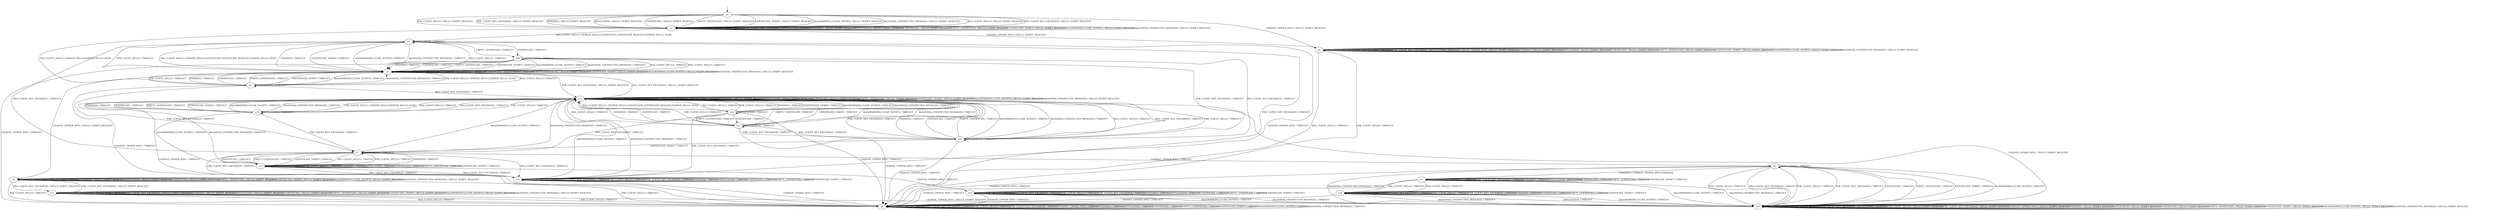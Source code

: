 digraph h8 {
s0 [label="s0"];
s1 [label="s1"];
s2 [label="s2"];
s3 [label="s3"];
s4 [label="s4"];
s5 [label="s5"];
s6 [label="s6"];
s7 [label="s7"];
s12 [label="s12"];
s16 [label="s16"];
s20 [label="s20"];
s8 [label="s8"];
s9 [label="s9"];
s14 [label="s14"];
s15 [label="s15"];
s17 [label="s17"];
s22 [label="s22"];
s10 [label="s10"];
s11 [label="s11"];
s13 [label="s13"];
s19 [label="s19"];
s21 [label="s21"];
s18 [label="s18"];
s0 -> s1 [label="RSA_CLIENT_HELLO / HELLO_VERIFY_REQUEST"];
s0 -> s1 [label="RSA_CLIENT_KEY_EXCHANGE / HELLO_VERIFY_REQUEST"];
s0 -> s1 [label="PSK_CLIENT_HELLO / HELLO_VERIFY_REQUEST"];
s0 -> s1 [label="PSK_CLIENT_KEY_EXCHANGE / HELLO_VERIFY_REQUEST"];
s0 -> s2 [label="CHANGE_CIPHER_SPEC / HELLO_VERIFY_REQUEST"];
s0 -> s1 [label="FINISHED / HELLO_VERIFY_REQUEST"];
s0 -> s1 [label="APPLICATION / HELLO_VERIFY_REQUEST"];
s0 -> s1 [label="CERTIFICATE / HELLO_VERIFY_REQUEST"];
s0 -> s1 [label="EMPTY_CERTIFICATE / HELLO_VERIFY_REQUEST"];
s0 -> s1 [label="CERTIFICATE_VERIFY / HELLO_VERIFY_REQUEST"];
s0 -> s1 [label="Alert(WARNING,CLOSE_NOTIFY) / HELLO_VERIFY_REQUEST"];
s0 -> s1 [label="Alert(FATAL,UNEXPECTED_MESSAGE) / HELLO_VERIFY_REQUEST"];
s1 -> s3 [label="RSA_CLIENT_HELLO / SERVER_HELLO,CERTIFICATE,CERTIFICATE_REQUEST,SERVER_HELLO_DONE"];
s1 -> s1 [label="RSA_CLIENT_KEY_EXCHANGE / HELLO_VERIFY_REQUEST"];
s1 -> s4 [label="PSK_CLIENT_HELLO / SERVER_HELLO,SERVER_HELLO_DONE"];
s1 -> s1 [label="PSK_CLIENT_KEY_EXCHANGE / HELLO_VERIFY_REQUEST"];
s1 -> s2 [label="CHANGE_CIPHER_SPEC / HELLO_VERIFY_REQUEST"];
s1 -> s1 [label="FINISHED / HELLO_VERIFY_REQUEST"];
s1 -> s1 [label="APPLICATION / HELLO_VERIFY_REQUEST"];
s1 -> s1 [label="CERTIFICATE / HELLO_VERIFY_REQUEST"];
s1 -> s1 [label="EMPTY_CERTIFICATE / HELLO_VERIFY_REQUEST"];
s1 -> s1 [label="CERTIFICATE_VERIFY / HELLO_VERIFY_REQUEST"];
s1 -> s1 [label="Alert(WARNING,CLOSE_NOTIFY) / HELLO_VERIFY_REQUEST"];
s1 -> s1 [label="Alert(FATAL,UNEXPECTED_MESSAGE) / HELLO_VERIFY_REQUEST"];
s2 -> s5 [label="RSA_CLIENT_HELLO / TIMEOUT"];
s2 -> s2 [label="RSA_CLIENT_KEY_EXCHANGE / HELLO_VERIFY_REQUEST"];
s2 -> s5 [label="PSK_CLIENT_HELLO / TIMEOUT"];
s2 -> s2 [label="PSK_CLIENT_KEY_EXCHANGE / HELLO_VERIFY_REQUEST"];
s2 -> s2 [label="CHANGE_CIPHER_SPEC / HELLO_VERIFY_REQUEST"];
s2 -> s2 [label="FINISHED / HELLO_VERIFY_REQUEST"];
s2 -> s2 [label="APPLICATION / HELLO_VERIFY_REQUEST"];
s2 -> s2 [label="CERTIFICATE / HELLO_VERIFY_REQUEST"];
s2 -> s2 [label="EMPTY_CERTIFICATE / HELLO_VERIFY_REQUEST"];
s2 -> s2 [label="CERTIFICATE_VERIFY / HELLO_VERIFY_REQUEST"];
s2 -> s2 [label="Alert(WARNING,CLOSE_NOTIFY) / HELLO_VERIFY_REQUEST"];
s2 -> s2 [label="Alert(FATAL,UNEXPECTED_MESSAGE) / HELLO_VERIFY_REQUEST"];
s3 -> s6 [label="RSA_CLIENT_HELLO / TIMEOUT"];
s3 -> s7 [label="RSA_CLIENT_KEY_EXCHANGE / TIMEOUT"];
s3 -> s6 [label="PSK_CLIENT_HELLO / TIMEOUT"];
s3 -> s16 [label="PSK_CLIENT_KEY_EXCHANGE / TIMEOUT"];
s3 -> s5 [label="CHANGE_CIPHER_SPEC / TIMEOUT"];
s3 -> s6 [label="FINISHED / TIMEOUT"];
s3 -> s3 [label="APPLICATION / TIMEOUT"];
s3 -> s20 [label="CERTIFICATE / TIMEOUT"];
s3 -> s20 [label="EMPTY_CERTIFICATE / TIMEOUT"];
s3 -> s6 [label="CERTIFICATE_VERIFY / TIMEOUT"];
s3 -> s6 [label="Alert(WARNING,CLOSE_NOTIFY) / TIMEOUT"];
s3 -> s6 [label="Alert(FATAL,UNEXPECTED_MESSAGE) / TIMEOUT"];
s4 -> s6 [label="RSA_CLIENT_HELLO / TIMEOUT"];
s4 -> s12 [label="RSA_CLIENT_KEY_EXCHANGE / TIMEOUT"];
s4 -> s6 [label="PSK_CLIENT_HELLO / TIMEOUT"];
s4 -> s7 [label="PSK_CLIENT_KEY_EXCHANGE / TIMEOUT"];
s4 -> s5 [label="CHANGE_CIPHER_SPEC / TIMEOUT"];
s4 -> s6 [label="FINISHED / TIMEOUT"];
s4 -> s4 [label="APPLICATION / TIMEOUT"];
s4 -> s6 [label="CERTIFICATE / TIMEOUT"];
s4 -> s6 [label="EMPTY_CERTIFICATE / TIMEOUT"];
s4 -> s6 [label="CERTIFICATE_VERIFY / TIMEOUT"];
s4 -> s6 [label="Alert(WARNING,CLOSE_NOTIFY) / TIMEOUT"];
s4 -> s6 [label="Alert(FATAL,UNEXPECTED_MESSAGE) / TIMEOUT"];
s5 -> s5 [label="RSA_CLIENT_HELLO / TIMEOUT"];
s5 -> s5 [label="RSA_CLIENT_KEY_EXCHANGE / TIMEOUT"];
s5 -> s5 [label="PSK_CLIENT_HELLO / TIMEOUT"];
s5 -> s5 [label="PSK_CLIENT_KEY_EXCHANGE / TIMEOUT"];
s5 -> s5 [label="CHANGE_CIPHER_SPEC / TIMEOUT"];
s5 -> s5 [label="FINISHED / TIMEOUT"];
s5 -> s5 [label="APPLICATION / TIMEOUT"];
s5 -> s5 [label="CERTIFICATE / TIMEOUT"];
s5 -> s5 [label="EMPTY_CERTIFICATE / TIMEOUT"];
s5 -> s5 [label="CERTIFICATE_VERIFY / TIMEOUT"];
s5 -> s5 [label="Alert(WARNING,CLOSE_NOTIFY) / TIMEOUT"];
s5 -> s5 [label="Alert(FATAL,UNEXPECTED_MESSAGE) / TIMEOUT"];
s6 -> s3 [label="RSA_CLIENT_HELLO / SERVER_HELLO,CERTIFICATE,CERTIFICATE_REQUEST,SERVER_HELLO_DONE"];
s6 -> s12 [label="RSA_CLIENT_KEY_EXCHANGE / HELLO_VERIFY_REQUEST"];
s6 -> s4 [label="PSK_CLIENT_HELLO / SERVER_HELLO,SERVER_HELLO_DONE"];
s6 -> s12 [label="PSK_CLIENT_KEY_EXCHANGE / HELLO_VERIFY_REQUEST"];
s6 -> s8 [label="CHANGE_CIPHER_SPEC / HELLO_VERIFY_REQUEST"];
s6 -> s6 [label="FINISHED / HELLO_VERIFY_REQUEST"];
s6 -> s6 [label="APPLICATION / HELLO_VERIFY_REQUEST"];
s6 -> s6 [label="CERTIFICATE / HELLO_VERIFY_REQUEST"];
s6 -> s6 [label="EMPTY_CERTIFICATE / HELLO_VERIFY_REQUEST"];
s6 -> s6 [label="CERTIFICATE_VERIFY / HELLO_VERIFY_REQUEST"];
s6 -> s6 [label="Alert(WARNING,CLOSE_NOTIFY) / HELLO_VERIFY_REQUEST"];
s6 -> s6 [label="Alert(FATAL,UNEXPECTED_MESSAGE) / HELLO_VERIFY_REQUEST"];
s7 -> s17 [label="RSA_CLIENT_HELLO / TIMEOUT"];
s7 -> s16 [label="RSA_CLIENT_KEY_EXCHANGE / TIMEOUT"];
s7 -> s17 [label="PSK_CLIENT_HELLO / TIMEOUT"];
s7 -> s16 [label="PSK_CLIENT_KEY_EXCHANGE / TIMEOUT"];
s7 -> s9 [label="CHANGE_CIPHER_SPEC / TIMEOUT"];
s7 -> s17 [label="FINISHED / TIMEOUT"];
s7 -> s7 [label="APPLICATION / TIMEOUT"];
s7 -> s17 [label="CERTIFICATE / TIMEOUT"];
s7 -> s17 [label="EMPTY_CERTIFICATE / TIMEOUT"];
s7 -> s17 [label="CERTIFICATE_VERIFY / TIMEOUT"];
s7 -> s12 [label="Alert(WARNING,CLOSE_NOTIFY) / TIMEOUT"];
s7 -> s12 [label="Alert(FATAL,UNEXPECTED_MESSAGE) / TIMEOUT"];
s12 -> s14 [label="RSA_CLIENT_HELLO / SERVER_HELLO,CERTIFICATE,CERTIFICATE_REQUEST,SERVER_HELLO_DONE"];
s12 -> s12 [label="RSA_CLIENT_KEY_EXCHANGE / HELLO_VERIFY_REQUEST"];
s12 -> s15 [label="PSK_CLIENT_HELLO / SERVER_HELLO,SERVER_HELLO_DONE"];
s12 -> s12 [label="PSK_CLIENT_KEY_EXCHANGE / HELLO_VERIFY_REQUEST"];
s12 -> s10 [label="CHANGE_CIPHER_SPEC / HELLO_VERIFY_REQUEST"];
s12 -> s12 [label="FINISHED / HELLO_VERIFY_REQUEST"];
s12 -> s12 [label="APPLICATION / HELLO_VERIFY_REQUEST"];
s12 -> s12 [label="CERTIFICATE / HELLO_VERIFY_REQUEST"];
s12 -> s12 [label="EMPTY_CERTIFICATE / HELLO_VERIFY_REQUEST"];
s12 -> s12 [label="CERTIFICATE_VERIFY / HELLO_VERIFY_REQUEST"];
s12 -> s12 [label="Alert(WARNING,CLOSE_NOTIFY) / HELLO_VERIFY_REQUEST"];
s12 -> s12 [label="Alert(FATAL,UNEXPECTED_MESSAGE) / HELLO_VERIFY_REQUEST"];
s16 -> s16 [label="RSA_CLIENT_HELLO / TIMEOUT"];
s16 -> s16 [label="RSA_CLIENT_KEY_EXCHANGE / TIMEOUT"];
s16 -> s16 [label="PSK_CLIENT_HELLO / TIMEOUT"];
s16 -> s16 [label="PSK_CLIENT_KEY_EXCHANGE / TIMEOUT"];
s16 -> s5 [label="CHANGE_CIPHER_SPEC / TIMEOUT"];
s16 -> s16 [label="FINISHED / TIMEOUT"];
s16 -> s16 [label="APPLICATION / TIMEOUT"];
s16 -> s16 [label="CERTIFICATE / TIMEOUT"];
s16 -> s16 [label="EMPTY_CERTIFICATE / TIMEOUT"];
s16 -> s16 [label="CERTIFICATE_VERIFY / TIMEOUT"];
s16 -> s12 [label="Alert(WARNING,CLOSE_NOTIFY) / TIMEOUT"];
s16 -> s12 [label="Alert(FATAL,UNEXPECTED_MESSAGE) / TIMEOUT"];
s20 -> s6 [label="RSA_CLIENT_HELLO / TIMEOUT"];
s20 -> s22 [label="RSA_CLIENT_KEY_EXCHANGE / TIMEOUT"];
s20 -> s6 [label="PSK_CLIENT_HELLO / TIMEOUT"];
s20 -> s22 [label="PSK_CLIENT_KEY_EXCHANGE / TIMEOUT"];
s20 -> s5 [label="CHANGE_CIPHER_SPEC / TIMEOUT"];
s20 -> s6 [label="FINISHED / TIMEOUT"];
s20 -> s20 [label="APPLICATION / TIMEOUT"];
s20 -> s6 [label="CERTIFICATE / TIMEOUT"];
s20 -> s6 [label="EMPTY_CERTIFICATE / TIMEOUT"];
s20 -> s6 [label="CERTIFICATE_VERIFY / TIMEOUT"];
s20 -> s6 [label="Alert(WARNING,CLOSE_NOTIFY) / TIMEOUT"];
s20 -> s6 [label="Alert(FATAL,UNEXPECTED_MESSAGE) / TIMEOUT"];
s8 -> s5 [label="RSA_CLIENT_HELLO / TIMEOUT"];
s8 -> s13 [label="RSA_CLIENT_KEY_EXCHANGE / HELLO_VERIFY_REQUEST"];
s8 -> s5 [label="PSK_CLIENT_HELLO / TIMEOUT"];
s8 -> s13 [label="PSK_CLIENT_KEY_EXCHANGE / HELLO_VERIFY_REQUEST"];
s8 -> s8 [label="CHANGE_CIPHER_SPEC / HELLO_VERIFY_REQUEST"];
s8 -> s8 [label="FINISHED / HELLO_VERIFY_REQUEST"];
s8 -> s8 [label="APPLICATION / HELLO_VERIFY_REQUEST"];
s8 -> s8 [label="CERTIFICATE / HELLO_VERIFY_REQUEST"];
s8 -> s8 [label="EMPTY_CERTIFICATE / HELLO_VERIFY_REQUEST"];
s8 -> s8 [label="CERTIFICATE_VERIFY / HELLO_VERIFY_REQUEST"];
s8 -> s8 [label="Alert(WARNING,CLOSE_NOTIFY) / HELLO_VERIFY_REQUEST"];
s8 -> s8 [label="Alert(FATAL,UNEXPECTED_MESSAGE) / HELLO_VERIFY_REQUEST"];
s9 -> s10 [label="RSA_CLIENT_HELLO / TIMEOUT"];
s9 -> s10 [label="RSA_CLIENT_KEY_EXCHANGE / TIMEOUT"];
s9 -> s10 [label="PSK_CLIENT_HELLO / TIMEOUT"];
s9 -> s10 [label="PSK_CLIENT_KEY_EXCHANGE / TIMEOUT"];
s9 -> s5 [label="CHANGE_CIPHER_SPEC / TIMEOUT"];
s9 -> s11 [label="FINISHED / CHANGE_CIPHER_SPEC,FINISHED"];
s9 -> s9 [label="APPLICATION / TIMEOUT"];
s9 -> s10 [label="CERTIFICATE / TIMEOUT"];
s9 -> s10 [label="EMPTY_CERTIFICATE / TIMEOUT"];
s9 -> s10 [label="CERTIFICATE_VERIFY / TIMEOUT"];
s9 -> s10 [label="Alert(WARNING,CLOSE_NOTIFY) / TIMEOUT"];
s9 -> s10 [label="Alert(FATAL,UNEXPECTED_MESSAGE) / TIMEOUT"];
s14 -> s12 [label="RSA_CLIENT_HELLO / TIMEOUT"];
s14 -> s7 [label="RSA_CLIENT_KEY_EXCHANGE / TIMEOUT"];
s14 -> s12 [label="PSK_CLIENT_HELLO / TIMEOUT"];
s14 -> s16 [label="PSK_CLIENT_KEY_EXCHANGE / TIMEOUT"];
s14 -> s5 [label="CHANGE_CIPHER_SPEC / TIMEOUT"];
s14 -> s12 [label="FINISHED / TIMEOUT"];
s14 -> s14 [label="APPLICATION / TIMEOUT"];
s14 -> s21 [label="CERTIFICATE / TIMEOUT"];
s14 -> s21 [label="EMPTY_CERTIFICATE / TIMEOUT"];
s14 -> s12 [label="CERTIFICATE_VERIFY / TIMEOUT"];
s14 -> s12 [label="Alert(WARNING,CLOSE_NOTIFY) / TIMEOUT"];
s14 -> s12 [label="Alert(FATAL,UNEXPECTED_MESSAGE) / TIMEOUT"];
s15 -> s12 [label="RSA_CLIENT_HELLO / TIMEOUT"];
s15 -> s12 [label="RSA_CLIENT_KEY_EXCHANGE / TIMEOUT"];
s15 -> s12 [label="PSK_CLIENT_HELLO / TIMEOUT"];
s15 -> s7 [label="PSK_CLIENT_KEY_EXCHANGE / TIMEOUT"];
s15 -> s5 [label="CHANGE_CIPHER_SPEC / TIMEOUT"];
s15 -> s12 [label="FINISHED / TIMEOUT"];
s15 -> s15 [label="APPLICATION / TIMEOUT"];
s15 -> s12 [label="CERTIFICATE / TIMEOUT"];
s15 -> s12 [label="EMPTY_CERTIFICATE / TIMEOUT"];
s15 -> s12 [label="CERTIFICATE_VERIFY / TIMEOUT"];
s15 -> s12 [label="Alert(WARNING,CLOSE_NOTIFY) / TIMEOUT"];
s15 -> s12 [label="Alert(FATAL,UNEXPECTED_MESSAGE) / TIMEOUT"];
s17 -> s17 [label="RSA_CLIENT_HELLO / TIMEOUT"];
s17 -> s16 [label="RSA_CLIENT_KEY_EXCHANGE / TIMEOUT"];
s17 -> s17 [label="PSK_CLIENT_HELLO / TIMEOUT"];
s17 -> s16 [label="PSK_CLIENT_KEY_EXCHANGE / TIMEOUT"];
s17 -> s19 [label="CHANGE_CIPHER_SPEC / TIMEOUT"];
s17 -> s17 [label="FINISHED / TIMEOUT"];
s17 -> s17 [label="APPLICATION / TIMEOUT"];
s17 -> s17 [label="CERTIFICATE / TIMEOUT"];
s17 -> s17 [label="EMPTY_CERTIFICATE / TIMEOUT"];
s17 -> s17 [label="CERTIFICATE_VERIFY / TIMEOUT"];
s17 -> s12 [label="Alert(WARNING,CLOSE_NOTIFY) / TIMEOUT"];
s17 -> s12 [label="Alert(FATAL,UNEXPECTED_MESSAGE) / TIMEOUT"];
s22 -> s12 [label="RSA_CLIENT_HELLO / TIMEOUT"];
s22 -> s12 [label="RSA_CLIENT_KEY_EXCHANGE / TIMEOUT"];
s22 -> s12 [label="PSK_CLIENT_HELLO / TIMEOUT"];
s22 -> s12 [label="PSK_CLIENT_KEY_EXCHANGE / TIMEOUT"];
s22 -> s5 [label="CHANGE_CIPHER_SPEC / TIMEOUT"];
s22 -> s12 [label="FINISHED / TIMEOUT"];
s22 -> s22 [label="APPLICATION / TIMEOUT"];
s22 -> s12 [label="CERTIFICATE / TIMEOUT"];
s22 -> s12 [label="EMPTY_CERTIFICATE / TIMEOUT"];
s22 -> s7 [label="CERTIFICATE_VERIFY / TIMEOUT"];
s22 -> s12 [label="Alert(WARNING,CLOSE_NOTIFY) / TIMEOUT"];
s22 -> s12 [label="Alert(FATAL,UNEXPECTED_MESSAGE) / TIMEOUT"];
s10 -> s10 [label="RSA_CLIENT_HELLO / HELLO_VERIFY_REQUEST"];
s10 -> s10 [label="RSA_CLIENT_KEY_EXCHANGE / HELLO_VERIFY_REQUEST"];
s10 -> s10 [label="PSK_CLIENT_HELLO / HELLO_VERIFY_REQUEST"];
s10 -> s10 [label="PSK_CLIENT_KEY_EXCHANGE / HELLO_VERIFY_REQUEST"];
s10 -> s10 [label="CHANGE_CIPHER_SPEC / HELLO_VERIFY_REQUEST"];
s10 -> s10 [label="FINISHED / HELLO_VERIFY_REQUEST"];
s10 -> s10 [label="APPLICATION / HELLO_VERIFY_REQUEST"];
s10 -> s10 [label="CERTIFICATE / HELLO_VERIFY_REQUEST"];
s10 -> s10 [label="EMPTY_CERTIFICATE / HELLO_VERIFY_REQUEST"];
s10 -> s10 [label="CERTIFICATE_VERIFY / HELLO_VERIFY_REQUEST"];
s10 -> s10 [label="Alert(WARNING,CLOSE_NOTIFY) / HELLO_VERIFY_REQUEST"];
s10 -> s10 [label="Alert(FATAL,UNEXPECTED_MESSAGE) / HELLO_VERIFY_REQUEST"];
s11 -> s18 [label="RSA_CLIENT_HELLO / TIMEOUT"];
s11 -> s11 [label="RSA_CLIENT_KEY_EXCHANGE / TIMEOUT"];
s11 -> s18 [label="PSK_CLIENT_HELLO / TIMEOUT"];
s11 -> s11 [label="PSK_CLIENT_KEY_EXCHANGE / TIMEOUT"];
s11 -> s5 [label="CHANGE_CIPHER_SPEC / TIMEOUT"];
s11 -> s11 [label="FINISHED / TIMEOUT"];
s11 -> s11 [label="APPLICATION / APPLICATION"];
s11 -> s11 [label="CERTIFICATE / TIMEOUT"];
s11 -> s11 [label="EMPTY_CERTIFICATE / TIMEOUT"];
s11 -> s11 [label="CERTIFICATE_VERIFY / TIMEOUT"];
s11 -> s10 [label="Alert(WARNING,CLOSE_NOTIFY) / TIMEOUT"];
s11 -> s10 [label="Alert(FATAL,UNEXPECTED_MESSAGE) / TIMEOUT"];
s13 -> s5 [label="RSA_CLIENT_HELLO / TIMEOUT"];
s13 -> s13 [label="RSA_CLIENT_KEY_EXCHANGE / HELLO_VERIFY_REQUEST"];
s13 -> s5 [label="PSK_CLIENT_HELLO / TIMEOUT"];
s13 -> s13 [label="PSK_CLIENT_KEY_EXCHANGE / HELLO_VERIFY_REQUEST"];
s13 -> s10 [label="CHANGE_CIPHER_SPEC / HELLO_VERIFY_REQUEST"];
s13 -> s13 [label="FINISHED / HELLO_VERIFY_REQUEST"];
s13 -> s13 [label="APPLICATION / HELLO_VERIFY_REQUEST"];
s13 -> s13 [label="CERTIFICATE / HELLO_VERIFY_REQUEST"];
s13 -> s13 [label="EMPTY_CERTIFICATE / HELLO_VERIFY_REQUEST"];
s13 -> s13 [label="CERTIFICATE_VERIFY / HELLO_VERIFY_REQUEST"];
s13 -> s13 [label="Alert(WARNING,CLOSE_NOTIFY) / HELLO_VERIFY_REQUEST"];
s13 -> s13 [label="Alert(FATAL,UNEXPECTED_MESSAGE) / HELLO_VERIFY_REQUEST"];
s19 -> s19 [label="RSA_CLIENT_HELLO / TIMEOUT"];
s19 -> s19 [label="RSA_CLIENT_KEY_EXCHANGE / TIMEOUT"];
s19 -> s19 [label="PSK_CLIENT_HELLO / TIMEOUT"];
s19 -> s19 [label="PSK_CLIENT_KEY_EXCHANGE / TIMEOUT"];
s19 -> s5 [label="CHANGE_CIPHER_SPEC / TIMEOUT"];
s19 -> s19 [label="FINISHED / TIMEOUT"];
s19 -> s19 [label="APPLICATION / TIMEOUT"];
s19 -> s19 [label="CERTIFICATE / TIMEOUT"];
s19 -> s19 [label="EMPTY_CERTIFICATE / TIMEOUT"];
s19 -> s19 [label="CERTIFICATE_VERIFY / TIMEOUT"];
s19 -> s10 [label="Alert(WARNING,CLOSE_NOTIFY) / TIMEOUT"];
s19 -> s10 [label="Alert(FATAL,UNEXPECTED_MESSAGE) / TIMEOUT"];
s21 -> s12 [label="RSA_CLIENT_HELLO / TIMEOUT"];
s21 -> s22 [label="RSA_CLIENT_KEY_EXCHANGE / TIMEOUT"];
s21 -> s12 [label="PSK_CLIENT_HELLO / TIMEOUT"];
s21 -> s22 [label="PSK_CLIENT_KEY_EXCHANGE / TIMEOUT"];
s21 -> s5 [label="CHANGE_CIPHER_SPEC / TIMEOUT"];
s21 -> s12 [label="FINISHED / TIMEOUT"];
s21 -> s21 [label="APPLICATION / TIMEOUT"];
s21 -> s12 [label="CERTIFICATE / TIMEOUT"];
s21 -> s12 [label="EMPTY_CERTIFICATE / TIMEOUT"];
s21 -> s12 [label="CERTIFICATE_VERIFY / TIMEOUT"];
s21 -> s12 [label="Alert(WARNING,CLOSE_NOTIFY) / TIMEOUT"];
s21 -> s12 [label="Alert(FATAL,UNEXPECTED_MESSAGE) / TIMEOUT"];
s18 -> s18 [label="RSA_CLIENT_HELLO / TIMEOUT"];
s18 -> s18 [label="RSA_CLIENT_KEY_EXCHANGE / TIMEOUT"];
s18 -> s18 [label="PSK_CLIENT_HELLO / TIMEOUT"];
s18 -> s18 [label="PSK_CLIENT_KEY_EXCHANGE / TIMEOUT"];
s18 -> s5 [label="CHANGE_CIPHER_SPEC / TIMEOUT"];
s18 -> s18 [label="FINISHED / TIMEOUT"];
s18 -> s10 [label="APPLICATION / TIMEOUT"];
s18 -> s18 [label="CERTIFICATE / TIMEOUT"];
s18 -> s18 [label="EMPTY_CERTIFICATE / TIMEOUT"];
s18 -> s18 [label="CERTIFICATE_VERIFY / TIMEOUT"];
s18 -> s10 [label="Alert(WARNING,CLOSE_NOTIFY) / TIMEOUT"];
s18 -> s10 [label="Alert(FATAL,UNEXPECTED_MESSAGE) / TIMEOUT"];
__start0 [shape=none, label=""];
__start0 -> s0 [label=""];
}
